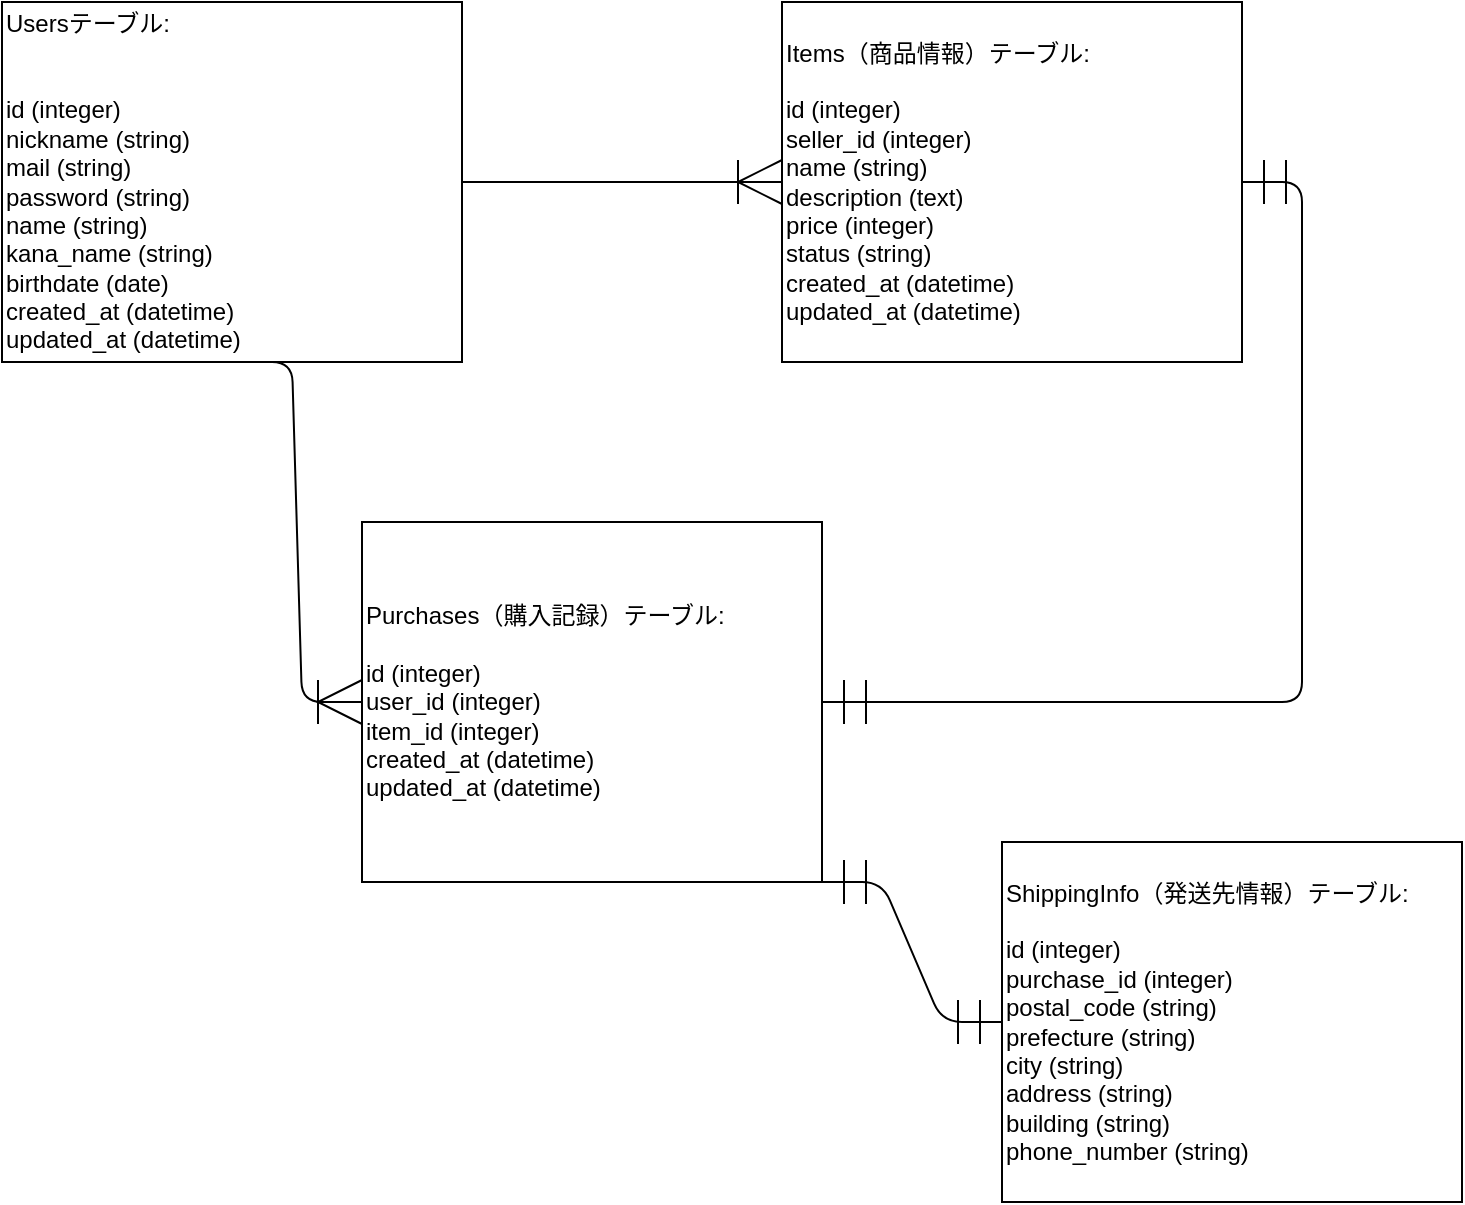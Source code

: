 <mxfile>
    <diagram id="6smTmC7v-dVKbr5LZBxh" name="ページ1">
        <mxGraphModel dx="895" dy="723" grid="1" gridSize="10" guides="1" tooltips="1" connect="1" arrows="1" fold="1" page="1" pageScale="1" pageWidth="1169" pageHeight="827" math="0" shadow="0">
            <root>
                <mxCell id="0"/>
                <mxCell id="1" parent="0"/>
                <mxCell id="2" value="Usersテーブル:&lt;br&gt;&lt;br&gt;&lt;br&gt;id (integer)&lt;br&gt;nickname (string)&lt;br&gt;mail (string)&lt;br&gt;password (string)&lt;br&gt;name (string)&lt;br&gt;kana_name (string)&lt;br&gt;birthdate (date)&lt;br&gt;created_at (datetime)&lt;br&gt;updated_at (datetime)" style="rounded=0;whiteSpace=wrap;html=1;align=left;" vertex="1" parent="1">
                    <mxGeometry x="60" y="140" width="230" height="180" as="geometry"/>
                </mxCell>
                <mxCell id="8" value="&lt;div&gt;Items（商品情報）テーブル:&lt;/div&gt;&lt;div&gt;&lt;br&gt;&lt;/div&gt;&lt;div&gt;id (integer)&lt;/div&gt;&lt;div&gt;seller_id (integer)&lt;/div&gt;&lt;div&gt;name (string)&lt;/div&gt;&lt;div&gt;description (text)&lt;/div&gt;&lt;div&gt;price (integer)&lt;/div&gt;&lt;div&gt;status (string)&lt;/div&gt;&lt;div&gt;created_at (datetime)&lt;/div&gt;&lt;div&gt;updated_at (datetime)&lt;/div&gt;" style="rounded=0;whiteSpace=wrap;html=1;align=left;" vertex="1" parent="1">
                    <mxGeometry x="450" y="140" width="230" height="180" as="geometry"/>
                </mxCell>
                <mxCell id="9" value="&lt;div&gt;Purchases（購入記録）テーブル:&lt;/div&gt;&lt;div&gt;&lt;br&gt;&lt;/div&gt;&lt;div&gt;id (integer)&lt;/div&gt;&lt;div&gt;user_id (integer)&lt;/div&gt;&lt;div&gt;item_id (integer)&lt;/div&gt;&lt;div&gt;created_at (datetime)&lt;/div&gt;&lt;div&gt;updated_at (datetime)&lt;/div&gt;" style="rounded=0;whiteSpace=wrap;html=1;align=left;" vertex="1" parent="1">
                    <mxGeometry x="240" y="400" width="230" height="180" as="geometry"/>
                </mxCell>
                <mxCell id="10" value="&lt;div&gt;ShippingInfo（発送先情報）テーブル:&lt;/div&gt;&lt;div&gt;&lt;br&gt;&lt;/div&gt;&lt;div&gt;id (integer)&lt;/div&gt;&lt;div&gt;purchase_id (integer)&lt;/div&gt;&lt;div&gt;postal_code (string)&lt;/div&gt;&lt;div&gt;prefecture (string)&lt;/div&gt;&lt;div&gt;city (string)&lt;/div&gt;&lt;div&gt;address (string)&lt;/div&gt;&lt;div&gt;building (string)&lt;/div&gt;&lt;div&gt;phone_number (string)&lt;/div&gt;" style="rounded=0;whiteSpace=wrap;html=1;align=left;" vertex="1" parent="1">
                    <mxGeometry x="560" y="560" width="230" height="180" as="geometry"/>
                </mxCell>
                <mxCell id="11" value="" style="edgeStyle=entityRelationEdgeStyle;fontSize=15;html=1;endArrow=ERoneToMany;exitX=1;exitY=0.5;exitDx=0;exitDy=0;entryX=0;entryY=0.5;entryDx=0;entryDy=0;strokeWidth=1;jumpSize=6;endSize=20;startSize=20;" edge="1" parent="1" source="2" target="8">
                    <mxGeometry width="100" height="100" relative="1" as="geometry">
                        <mxPoint x="320" y="340" as="sourcePoint"/>
                        <mxPoint x="420" y="240" as="targetPoint"/>
                    </mxGeometry>
                </mxCell>
                <mxCell id="13" value="" style="edgeStyle=entityRelationEdgeStyle;fontSize=12;html=1;endArrow=ERoneToMany;strokeWidth=1;startSize=20;endSize=20;jumpSize=6;entryX=0;entryY=0.5;entryDx=0;entryDy=0;" edge="1" parent="1" target="9">
                    <mxGeometry width="100" height="100" relative="1" as="geometry">
                        <mxPoint x="175" y="320" as="sourcePoint"/>
                        <mxPoint x="240" y="314" as="targetPoint"/>
                    </mxGeometry>
                </mxCell>
                <mxCell id="14" value="" style="edgeStyle=entityRelationEdgeStyle;fontSize=12;html=1;endArrow=ERmandOne;startArrow=ERmandOne;strokeWidth=1;startSize=20;endSize=20;jumpSize=6;entryX=0;entryY=0.5;entryDx=0;entryDy=0;exitX=1;exitY=1;exitDx=0;exitDy=0;" edge="1" parent="1" source="9" target="10">
                    <mxGeometry width="100" height="100" relative="1" as="geometry">
                        <mxPoint x="360" y="450" as="sourcePoint"/>
                        <mxPoint x="460" y="350" as="targetPoint"/>
                    </mxGeometry>
                </mxCell>
                <mxCell id="15" value="" style="edgeStyle=entityRelationEdgeStyle;fontSize=12;html=1;endArrow=ERmandOne;startArrow=ERmandOne;strokeWidth=1;startSize=20;endSize=20;jumpSize=6;exitX=1;exitY=0.5;exitDx=0;exitDy=0;" edge="1" parent="1" source="9" target="8">
                    <mxGeometry width="100" height="100" relative="1" as="geometry">
                        <mxPoint x="360" y="450" as="sourcePoint"/>
                        <mxPoint x="460" y="350" as="targetPoint"/>
                    </mxGeometry>
                </mxCell>
            </root>
        </mxGraphModel>
    </diagram>
</mxfile>